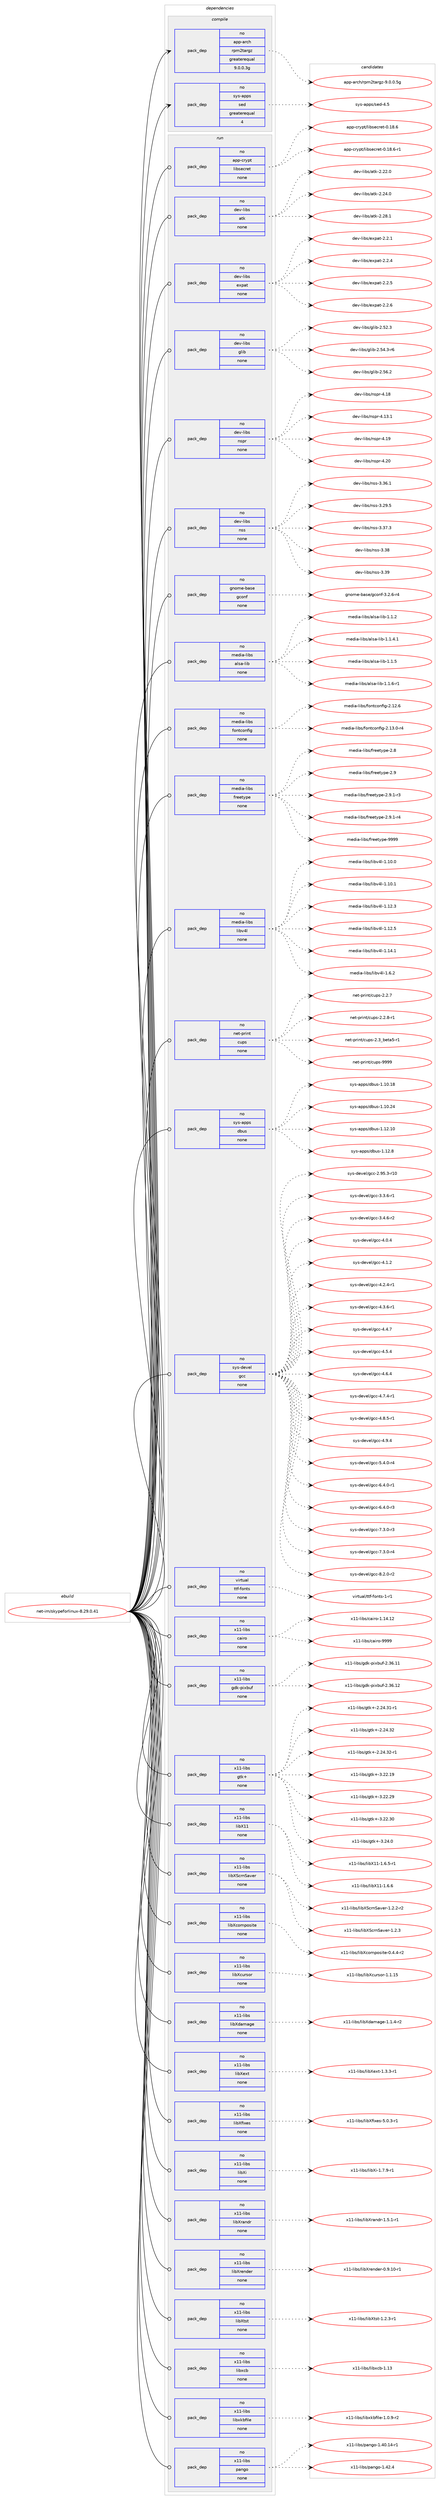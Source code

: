 digraph prolog {

# *************
# Graph options
# *************

newrank=true;
concentrate=true;
compound=true;
graph [rankdir=LR,fontname=Helvetica,fontsize=10,ranksep=1.5];#, ranksep=2.5, nodesep=0.2];
edge  [arrowhead=vee];
node  [fontname=Helvetica,fontsize=10];

# **********
# The ebuild
# **********

subgraph cluster_leftcol {
color=gray;
rank=same;
label=<<i>ebuild</i>>;
id [label="net-im/skypeforlinux-8.29.0.41", color=red, width=4, href="../net-im/skypeforlinux-8.29.0.41.svg"];
}

# ****************
# The dependencies
# ****************

subgraph cluster_midcol {
color=gray;
label=<<i>dependencies</i>>;
subgraph cluster_compile {
fillcolor="#eeeeee";
style=filled;
label=<<i>compile</i>>;
subgraph pack7294 {
dependency11015 [label=<<TABLE BORDER="0" CELLBORDER="1" CELLSPACING="0" CELLPADDING="4" WIDTH="220"><TR><TD ROWSPAN="6" CELLPADDING="30">pack_dep</TD></TR><TR><TD WIDTH="110">no</TD></TR><TR><TD>app-arch</TD></TR><TR><TD>rpm2targz</TD></TR><TR><TD>greaterequal</TD></TR><TR><TD>9.0.0.3g</TD></TR></TABLE>>, shape=none, color=blue];
}
id:e -> dependency11015:w [weight=20,style="solid",arrowhead="vee"];
subgraph pack7295 {
dependency11016 [label=<<TABLE BORDER="0" CELLBORDER="1" CELLSPACING="0" CELLPADDING="4" WIDTH="220"><TR><TD ROWSPAN="6" CELLPADDING="30">pack_dep</TD></TR><TR><TD WIDTH="110">no</TD></TR><TR><TD>sys-apps</TD></TR><TR><TD>sed</TD></TR><TR><TD>greaterequal</TD></TR><TR><TD>4</TD></TR></TABLE>>, shape=none, color=blue];
}
id:e -> dependency11016:w [weight=20,style="solid",arrowhead="vee"];
}
subgraph cluster_compileandrun {
fillcolor="#eeeeee";
style=filled;
label=<<i>compile and run</i>>;
}
subgraph cluster_run {
fillcolor="#eeeeee";
style=filled;
label=<<i>run</i>>;
subgraph pack7296 {
dependency11017 [label=<<TABLE BORDER="0" CELLBORDER="1" CELLSPACING="0" CELLPADDING="4" WIDTH="220"><TR><TD ROWSPAN="6" CELLPADDING="30">pack_dep</TD></TR><TR><TD WIDTH="110">no</TD></TR><TR><TD>app-crypt</TD></TR><TR><TD>libsecret</TD></TR><TR><TD>none</TD></TR><TR><TD></TD></TR></TABLE>>, shape=none, color=blue];
}
id:e -> dependency11017:w [weight=20,style="solid",arrowhead="odot"];
subgraph pack7297 {
dependency11018 [label=<<TABLE BORDER="0" CELLBORDER="1" CELLSPACING="0" CELLPADDING="4" WIDTH="220"><TR><TD ROWSPAN="6" CELLPADDING="30">pack_dep</TD></TR><TR><TD WIDTH="110">no</TD></TR><TR><TD>dev-libs</TD></TR><TR><TD>atk</TD></TR><TR><TD>none</TD></TR><TR><TD></TD></TR></TABLE>>, shape=none, color=blue];
}
id:e -> dependency11018:w [weight=20,style="solid",arrowhead="odot"];
subgraph pack7298 {
dependency11019 [label=<<TABLE BORDER="0" CELLBORDER="1" CELLSPACING="0" CELLPADDING="4" WIDTH="220"><TR><TD ROWSPAN="6" CELLPADDING="30">pack_dep</TD></TR><TR><TD WIDTH="110">no</TD></TR><TR><TD>dev-libs</TD></TR><TR><TD>expat</TD></TR><TR><TD>none</TD></TR><TR><TD></TD></TR></TABLE>>, shape=none, color=blue];
}
id:e -> dependency11019:w [weight=20,style="solid",arrowhead="odot"];
subgraph pack7299 {
dependency11020 [label=<<TABLE BORDER="0" CELLBORDER="1" CELLSPACING="0" CELLPADDING="4" WIDTH="220"><TR><TD ROWSPAN="6" CELLPADDING="30">pack_dep</TD></TR><TR><TD WIDTH="110">no</TD></TR><TR><TD>dev-libs</TD></TR><TR><TD>glib</TD></TR><TR><TD>none</TD></TR><TR><TD></TD></TR></TABLE>>, shape=none, color=blue];
}
id:e -> dependency11020:w [weight=20,style="solid",arrowhead="odot"];
subgraph pack7300 {
dependency11021 [label=<<TABLE BORDER="0" CELLBORDER="1" CELLSPACING="0" CELLPADDING="4" WIDTH="220"><TR><TD ROWSPAN="6" CELLPADDING="30">pack_dep</TD></TR><TR><TD WIDTH="110">no</TD></TR><TR><TD>dev-libs</TD></TR><TR><TD>nspr</TD></TR><TR><TD>none</TD></TR><TR><TD></TD></TR></TABLE>>, shape=none, color=blue];
}
id:e -> dependency11021:w [weight=20,style="solid",arrowhead="odot"];
subgraph pack7301 {
dependency11022 [label=<<TABLE BORDER="0" CELLBORDER="1" CELLSPACING="0" CELLPADDING="4" WIDTH="220"><TR><TD ROWSPAN="6" CELLPADDING="30">pack_dep</TD></TR><TR><TD WIDTH="110">no</TD></TR><TR><TD>dev-libs</TD></TR><TR><TD>nss</TD></TR><TR><TD>none</TD></TR><TR><TD></TD></TR></TABLE>>, shape=none, color=blue];
}
id:e -> dependency11022:w [weight=20,style="solid",arrowhead="odot"];
subgraph pack7302 {
dependency11023 [label=<<TABLE BORDER="0" CELLBORDER="1" CELLSPACING="0" CELLPADDING="4" WIDTH="220"><TR><TD ROWSPAN="6" CELLPADDING="30">pack_dep</TD></TR><TR><TD WIDTH="110">no</TD></TR><TR><TD>gnome-base</TD></TR><TR><TD>gconf</TD></TR><TR><TD>none</TD></TR><TR><TD></TD></TR></TABLE>>, shape=none, color=blue];
}
id:e -> dependency11023:w [weight=20,style="solid",arrowhead="odot"];
subgraph pack7303 {
dependency11024 [label=<<TABLE BORDER="0" CELLBORDER="1" CELLSPACING="0" CELLPADDING="4" WIDTH="220"><TR><TD ROWSPAN="6" CELLPADDING="30">pack_dep</TD></TR><TR><TD WIDTH="110">no</TD></TR><TR><TD>media-libs</TD></TR><TR><TD>alsa-lib</TD></TR><TR><TD>none</TD></TR><TR><TD></TD></TR></TABLE>>, shape=none, color=blue];
}
id:e -> dependency11024:w [weight=20,style="solid",arrowhead="odot"];
subgraph pack7304 {
dependency11025 [label=<<TABLE BORDER="0" CELLBORDER="1" CELLSPACING="0" CELLPADDING="4" WIDTH="220"><TR><TD ROWSPAN="6" CELLPADDING="30">pack_dep</TD></TR><TR><TD WIDTH="110">no</TD></TR><TR><TD>media-libs</TD></TR><TR><TD>fontconfig</TD></TR><TR><TD>none</TD></TR><TR><TD></TD></TR></TABLE>>, shape=none, color=blue];
}
id:e -> dependency11025:w [weight=20,style="solid",arrowhead="odot"];
subgraph pack7305 {
dependency11026 [label=<<TABLE BORDER="0" CELLBORDER="1" CELLSPACING="0" CELLPADDING="4" WIDTH="220"><TR><TD ROWSPAN="6" CELLPADDING="30">pack_dep</TD></TR><TR><TD WIDTH="110">no</TD></TR><TR><TD>media-libs</TD></TR><TR><TD>freetype</TD></TR><TR><TD>none</TD></TR><TR><TD></TD></TR></TABLE>>, shape=none, color=blue];
}
id:e -> dependency11026:w [weight=20,style="solid",arrowhead="odot"];
subgraph pack7306 {
dependency11027 [label=<<TABLE BORDER="0" CELLBORDER="1" CELLSPACING="0" CELLPADDING="4" WIDTH="220"><TR><TD ROWSPAN="6" CELLPADDING="30">pack_dep</TD></TR><TR><TD WIDTH="110">no</TD></TR><TR><TD>media-libs</TD></TR><TR><TD>libv4l</TD></TR><TR><TD>none</TD></TR><TR><TD></TD></TR></TABLE>>, shape=none, color=blue];
}
id:e -> dependency11027:w [weight=20,style="solid",arrowhead="odot"];
subgraph pack7307 {
dependency11028 [label=<<TABLE BORDER="0" CELLBORDER="1" CELLSPACING="0" CELLPADDING="4" WIDTH="220"><TR><TD ROWSPAN="6" CELLPADDING="30">pack_dep</TD></TR><TR><TD WIDTH="110">no</TD></TR><TR><TD>net-print</TD></TR><TR><TD>cups</TD></TR><TR><TD>none</TD></TR><TR><TD></TD></TR></TABLE>>, shape=none, color=blue];
}
id:e -> dependency11028:w [weight=20,style="solid",arrowhead="odot"];
subgraph pack7308 {
dependency11029 [label=<<TABLE BORDER="0" CELLBORDER="1" CELLSPACING="0" CELLPADDING="4" WIDTH="220"><TR><TD ROWSPAN="6" CELLPADDING="30">pack_dep</TD></TR><TR><TD WIDTH="110">no</TD></TR><TR><TD>sys-apps</TD></TR><TR><TD>dbus</TD></TR><TR><TD>none</TD></TR><TR><TD></TD></TR></TABLE>>, shape=none, color=blue];
}
id:e -> dependency11029:w [weight=20,style="solid",arrowhead="odot"];
subgraph pack7309 {
dependency11030 [label=<<TABLE BORDER="0" CELLBORDER="1" CELLSPACING="0" CELLPADDING="4" WIDTH="220"><TR><TD ROWSPAN="6" CELLPADDING="30">pack_dep</TD></TR><TR><TD WIDTH="110">no</TD></TR><TR><TD>sys-devel</TD></TR><TR><TD>gcc</TD></TR><TR><TD>none</TD></TR><TR><TD></TD></TR></TABLE>>, shape=none, color=blue];
}
id:e -> dependency11030:w [weight=20,style="solid",arrowhead="odot"];
subgraph pack7310 {
dependency11031 [label=<<TABLE BORDER="0" CELLBORDER="1" CELLSPACING="0" CELLPADDING="4" WIDTH="220"><TR><TD ROWSPAN="6" CELLPADDING="30">pack_dep</TD></TR><TR><TD WIDTH="110">no</TD></TR><TR><TD>virtual</TD></TR><TR><TD>ttf-fonts</TD></TR><TR><TD>none</TD></TR><TR><TD></TD></TR></TABLE>>, shape=none, color=blue];
}
id:e -> dependency11031:w [weight=20,style="solid",arrowhead="odot"];
subgraph pack7311 {
dependency11032 [label=<<TABLE BORDER="0" CELLBORDER="1" CELLSPACING="0" CELLPADDING="4" WIDTH="220"><TR><TD ROWSPAN="6" CELLPADDING="30">pack_dep</TD></TR><TR><TD WIDTH="110">no</TD></TR><TR><TD>x11-libs</TD></TR><TR><TD>cairo</TD></TR><TR><TD>none</TD></TR><TR><TD></TD></TR></TABLE>>, shape=none, color=blue];
}
id:e -> dependency11032:w [weight=20,style="solid",arrowhead="odot"];
subgraph pack7312 {
dependency11033 [label=<<TABLE BORDER="0" CELLBORDER="1" CELLSPACING="0" CELLPADDING="4" WIDTH="220"><TR><TD ROWSPAN="6" CELLPADDING="30">pack_dep</TD></TR><TR><TD WIDTH="110">no</TD></TR><TR><TD>x11-libs</TD></TR><TR><TD>gdk-pixbuf</TD></TR><TR><TD>none</TD></TR><TR><TD></TD></TR></TABLE>>, shape=none, color=blue];
}
id:e -> dependency11033:w [weight=20,style="solid",arrowhead="odot"];
subgraph pack7313 {
dependency11034 [label=<<TABLE BORDER="0" CELLBORDER="1" CELLSPACING="0" CELLPADDING="4" WIDTH="220"><TR><TD ROWSPAN="6" CELLPADDING="30">pack_dep</TD></TR><TR><TD WIDTH="110">no</TD></TR><TR><TD>x11-libs</TD></TR><TR><TD>gtk+</TD></TR><TR><TD>none</TD></TR><TR><TD></TD></TR></TABLE>>, shape=none, color=blue];
}
id:e -> dependency11034:w [weight=20,style="solid",arrowhead="odot"];
subgraph pack7314 {
dependency11035 [label=<<TABLE BORDER="0" CELLBORDER="1" CELLSPACING="0" CELLPADDING="4" WIDTH="220"><TR><TD ROWSPAN="6" CELLPADDING="30">pack_dep</TD></TR><TR><TD WIDTH="110">no</TD></TR><TR><TD>x11-libs</TD></TR><TR><TD>libX11</TD></TR><TR><TD>none</TD></TR><TR><TD></TD></TR></TABLE>>, shape=none, color=blue];
}
id:e -> dependency11035:w [weight=20,style="solid",arrowhead="odot"];
subgraph pack7315 {
dependency11036 [label=<<TABLE BORDER="0" CELLBORDER="1" CELLSPACING="0" CELLPADDING="4" WIDTH="220"><TR><TD ROWSPAN="6" CELLPADDING="30">pack_dep</TD></TR><TR><TD WIDTH="110">no</TD></TR><TR><TD>x11-libs</TD></TR><TR><TD>libXScrnSaver</TD></TR><TR><TD>none</TD></TR><TR><TD></TD></TR></TABLE>>, shape=none, color=blue];
}
id:e -> dependency11036:w [weight=20,style="solid",arrowhead="odot"];
subgraph pack7316 {
dependency11037 [label=<<TABLE BORDER="0" CELLBORDER="1" CELLSPACING="0" CELLPADDING="4" WIDTH="220"><TR><TD ROWSPAN="6" CELLPADDING="30">pack_dep</TD></TR><TR><TD WIDTH="110">no</TD></TR><TR><TD>x11-libs</TD></TR><TR><TD>libXcomposite</TD></TR><TR><TD>none</TD></TR><TR><TD></TD></TR></TABLE>>, shape=none, color=blue];
}
id:e -> dependency11037:w [weight=20,style="solid",arrowhead="odot"];
subgraph pack7317 {
dependency11038 [label=<<TABLE BORDER="0" CELLBORDER="1" CELLSPACING="0" CELLPADDING="4" WIDTH="220"><TR><TD ROWSPAN="6" CELLPADDING="30">pack_dep</TD></TR><TR><TD WIDTH="110">no</TD></TR><TR><TD>x11-libs</TD></TR><TR><TD>libXcursor</TD></TR><TR><TD>none</TD></TR><TR><TD></TD></TR></TABLE>>, shape=none, color=blue];
}
id:e -> dependency11038:w [weight=20,style="solid",arrowhead="odot"];
subgraph pack7318 {
dependency11039 [label=<<TABLE BORDER="0" CELLBORDER="1" CELLSPACING="0" CELLPADDING="4" WIDTH="220"><TR><TD ROWSPAN="6" CELLPADDING="30">pack_dep</TD></TR><TR><TD WIDTH="110">no</TD></TR><TR><TD>x11-libs</TD></TR><TR><TD>libXdamage</TD></TR><TR><TD>none</TD></TR><TR><TD></TD></TR></TABLE>>, shape=none, color=blue];
}
id:e -> dependency11039:w [weight=20,style="solid",arrowhead="odot"];
subgraph pack7319 {
dependency11040 [label=<<TABLE BORDER="0" CELLBORDER="1" CELLSPACING="0" CELLPADDING="4" WIDTH="220"><TR><TD ROWSPAN="6" CELLPADDING="30">pack_dep</TD></TR><TR><TD WIDTH="110">no</TD></TR><TR><TD>x11-libs</TD></TR><TR><TD>libXext</TD></TR><TR><TD>none</TD></TR><TR><TD></TD></TR></TABLE>>, shape=none, color=blue];
}
id:e -> dependency11040:w [weight=20,style="solid",arrowhead="odot"];
subgraph pack7320 {
dependency11041 [label=<<TABLE BORDER="0" CELLBORDER="1" CELLSPACING="0" CELLPADDING="4" WIDTH="220"><TR><TD ROWSPAN="6" CELLPADDING="30">pack_dep</TD></TR><TR><TD WIDTH="110">no</TD></TR><TR><TD>x11-libs</TD></TR><TR><TD>libXfixes</TD></TR><TR><TD>none</TD></TR><TR><TD></TD></TR></TABLE>>, shape=none, color=blue];
}
id:e -> dependency11041:w [weight=20,style="solid",arrowhead="odot"];
subgraph pack7321 {
dependency11042 [label=<<TABLE BORDER="0" CELLBORDER="1" CELLSPACING="0" CELLPADDING="4" WIDTH="220"><TR><TD ROWSPAN="6" CELLPADDING="30">pack_dep</TD></TR><TR><TD WIDTH="110">no</TD></TR><TR><TD>x11-libs</TD></TR><TR><TD>libXi</TD></TR><TR><TD>none</TD></TR><TR><TD></TD></TR></TABLE>>, shape=none, color=blue];
}
id:e -> dependency11042:w [weight=20,style="solid",arrowhead="odot"];
subgraph pack7322 {
dependency11043 [label=<<TABLE BORDER="0" CELLBORDER="1" CELLSPACING="0" CELLPADDING="4" WIDTH="220"><TR><TD ROWSPAN="6" CELLPADDING="30">pack_dep</TD></TR><TR><TD WIDTH="110">no</TD></TR><TR><TD>x11-libs</TD></TR><TR><TD>libXrandr</TD></TR><TR><TD>none</TD></TR><TR><TD></TD></TR></TABLE>>, shape=none, color=blue];
}
id:e -> dependency11043:w [weight=20,style="solid",arrowhead="odot"];
subgraph pack7323 {
dependency11044 [label=<<TABLE BORDER="0" CELLBORDER="1" CELLSPACING="0" CELLPADDING="4" WIDTH="220"><TR><TD ROWSPAN="6" CELLPADDING="30">pack_dep</TD></TR><TR><TD WIDTH="110">no</TD></TR><TR><TD>x11-libs</TD></TR><TR><TD>libXrender</TD></TR><TR><TD>none</TD></TR><TR><TD></TD></TR></TABLE>>, shape=none, color=blue];
}
id:e -> dependency11044:w [weight=20,style="solid",arrowhead="odot"];
subgraph pack7324 {
dependency11045 [label=<<TABLE BORDER="0" CELLBORDER="1" CELLSPACING="0" CELLPADDING="4" WIDTH="220"><TR><TD ROWSPAN="6" CELLPADDING="30">pack_dep</TD></TR><TR><TD WIDTH="110">no</TD></TR><TR><TD>x11-libs</TD></TR><TR><TD>libXtst</TD></TR><TR><TD>none</TD></TR><TR><TD></TD></TR></TABLE>>, shape=none, color=blue];
}
id:e -> dependency11045:w [weight=20,style="solid",arrowhead="odot"];
subgraph pack7325 {
dependency11046 [label=<<TABLE BORDER="0" CELLBORDER="1" CELLSPACING="0" CELLPADDING="4" WIDTH="220"><TR><TD ROWSPAN="6" CELLPADDING="30">pack_dep</TD></TR><TR><TD WIDTH="110">no</TD></TR><TR><TD>x11-libs</TD></TR><TR><TD>libxcb</TD></TR><TR><TD>none</TD></TR><TR><TD></TD></TR></TABLE>>, shape=none, color=blue];
}
id:e -> dependency11046:w [weight=20,style="solid",arrowhead="odot"];
subgraph pack7326 {
dependency11047 [label=<<TABLE BORDER="0" CELLBORDER="1" CELLSPACING="0" CELLPADDING="4" WIDTH="220"><TR><TD ROWSPAN="6" CELLPADDING="30">pack_dep</TD></TR><TR><TD WIDTH="110">no</TD></TR><TR><TD>x11-libs</TD></TR><TR><TD>libxkbfile</TD></TR><TR><TD>none</TD></TR><TR><TD></TD></TR></TABLE>>, shape=none, color=blue];
}
id:e -> dependency11047:w [weight=20,style="solid",arrowhead="odot"];
subgraph pack7327 {
dependency11048 [label=<<TABLE BORDER="0" CELLBORDER="1" CELLSPACING="0" CELLPADDING="4" WIDTH="220"><TR><TD ROWSPAN="6" CELLPADDING="30">pack_dep</TD></TR><TR><TD WIDTH="110">no</TD></TR><TR><TD>x11-libs</TD></TR><TR><TD>pango</TD></TR><TR><TD>none</TD></TR><TR><TD></TD></TR></TABLE>>, shape=none, color=blue];
}
id:e -> dependency11048:w [weight=20,style="solid",arrowhead="odot"];
}
}

# **************
# The candidates
# **************

subgraph cluster_choices {
rank=same;
color=gray;
label=<<i>candidates</i>>;

subgraph choice7294 {
color=black;
nodesep=1;
choice971121124597114991044711411210950116971141031224557464846484653103 [label="app-arch/rpm2targz-9.0.0.5g", color=red, width=4,href="../app-arch/rpm2targz-9.0.0.5g.svg"];
dependency11015:e -> choice971121124597114991044711411210950116971141031224557464846484653103:w [style=dotted,weight="100"];
}
subgraph choice7295 {
color=black;
nodesep=1;
choice11512111545971121121154711510110045524653 [label="sys-apps/sed-4.5", color=red, width=4,href="../sys-apps/sed-4.5.svg"];
dependency11016:e -> choice11512111545971121121154711510110045524653:w [style=dotted,weight="100"];
}
subgraph choice7296 {
color=black;
nodesep=1;
choice97112112459911412111211647108105981151019911410111645484649564654 [label="app-crypt/libsecret-0.18.6", color=red, width=4,href="../app-crypt/libsecret-0.18.6.svg"];
choice971121124599114121112116471081059811510199114101116454846495646544511449 [label="app-crypt/libsecret-0.18.6-r1", color=red, width=4,href="../app-crypt/libsecret-0.18.6-r1.svg"];
dependency11017:e -> choice97112112459911412111211647108105981151019911410111645484649564654:w [style=dotted,weight="100"];
dependency11017:e -> choice971121124599114121112116471081059811510199114101116454846495646544511449:w [style=dotted,weight="100"];
}
subgraph choice7297 {
color=black;
nodesep=1;
choice1001011184510810598115479711610745504650504648 [label="dev-libs/atk-2.22.0", color=red, width=4,href="../dev-libs/atk-2.22.0.svg"];
choice1001011184510810598115479711610745504650524648 [label="dev-libs/atk-2.24.0", color=red, width=4,href="../dev-libs/atk-2.24.0.svg"];
choice1001011184510810598115479711610745504650564649 [label="dev-libs/atk-2.28.1", color=red, width=4,href="../dev-libs/atk-2.28.1.svg"];
dependency11018:e -> choice1001011184510810598115479711610745504650504648:w [style=dotted,weight="100"];
dependency11018:e -> choice1001011184510810598115479711610745504650524648:w [style=dotted,weight="100"];
dependency11018:e -> choice1001011184510810598115479711610745504650564649:w [style=dotted,weight="100"];
}
subgraph choice7298 {
color=black;
nodesep=1;
choice10010111845108105981154710112011297116455046504649 [label="dev-libs/expat-2.2.1", color=red, width=4,href="../dev-libs/expat-2.2.1.svg"];
choice10010111845108105981154710112011297116455046504652 [label="dev-libs/expat-2.2.4", color=red, width=4,href="../dev-libs/expat-2.2.4.svg"];
choice10010111845108105981154710112011297116455046504653 [label="dev-libs/expat-2.2.5", color=red, width=4,href="../dev-libs/expat-2.2.5.svg"];
choice10010111845108105981154710112011297116455046504654 [label="dev-libs/expat-2.2.6", color=red, width=4,href="../dev-libs/expat-2.2.6.svg"];
dependency11019:e -> choice10010111845108105981154710112011297116455046504649:w [style=dotted,weight="100"];
dependency11019:e -> choice10010111845108105981154710112011297116455046504652:w [style=dotted,weight="100"];
dependency11019:e -> choice10010111845108105981154710112011297116455046504653:w [style=dotted,weight="100"];
dependency11019:e -> choice10010111845108105981154710112011297116455046504654:w [style=dotted,weight="100"];
}
subgraph choice7299 {
color=black;
nodesep=1;
choice1001011184510810598115471031081059845504653504651 [label="dev-libs/glib-2.52.3", color=red, width=4,href="../dev-libs/glib-2.52.3.svg"];
choice10010111845108105981154710310810598455046535246514511454 [label="dev-libs/glib-2.54.3-r6", color=red, width=4,href="../dev-libs/glib-2.54.3-r6.svg"];
choice1001011184510810598115471031081059845504653544650 [label="dev-libs/glib-2.56.2", color=red, width=4,href="../dev-libs/glib-2.56.2.svg"];
dependency11020:e -> choice1001011184510810598115471031081059845504653504651:w [style=dotted,weight="100"];
dependency11020:e -> choice10010111845108105981154710310810598455046535246514511454:w [style=dotted,weight="100"];
dependency11020:e -> choice1001011184510810598115471031081059845504653544650:w [style=dotted,weight="100"];
}
subgraph choice7300 {
color=black;
nodesep=1;
choice1001011184510810598115471101151121144552464956 [label="dev-libs/nspr-4.18", color=red, width=4,href="../dev-libs/nspr-4.18.svg"];
choice10010111845108105981154711011511211445524649514649 [label="dev-libs/nspr-4.13.1", color=red, width=4,href="../dev-libs/nspr-4.13.1.svg"];
choice1001011184510810598115471101151121144552464957 [label="dev-libs/nspr-4.19", color=red, width=4,href="../dev-libs/nspr-4.19.svg"];
choice1001011184510810598115471101151121144552465048 [label="dev-libs/nspr-4.20", color=red, width=4,href="../dev-libs/nspr-4.20.svg"];
dependency11021:e -> choice1001011184510810598115471101151121144552464956:w [style=dotted,weight="100"];
dependency11021:e -> choice10010111845108105981154711011511211445524649514649:w [style=dotted,weight="100"];
dependency11021:e -> choice1001011184510810598115471101151121144552464957:w [style=dotted,weight="100"];
dependency11021:e -> choice1001011184510810598115471101151121144552465048:w [style=dotted,weight="100"];
}
subgraph choice7301 {
color=black;
nodesep=1;
choice10010111845108105981154711011511545514651544649 [label="dev-libs/nss-3.36.1", color=red, width=4,href="../dev-libs/nss-3.36.1.svg"];
choice10010111845108105981154711011511545514650574653 [label="dev-libs/nss-3.29.5", color=red, width=4,href="../dev-libs/nss-3.29.5.svg"];
choice10010111845108105981154711011511545514651554651 [label="dev-libs/nss-3.37.3", color=red, width=4,href="../dev-libs/nss-3.37.3.svg"];
choice1001011184510810598115471101151154551465156 [label="dev-libs/nss-3.38", color=red, width=4,href="../dev-libs/nss-3.38.svg"];
choice1001011184510810598115471101151154551465157 [label="dev-libs/nss-3.39", color=red, width=4,href="../dev-libs/nss-3.39.svg"];
dependency11022:e -> choice10010111845108105981154711011511545514651544649:w [style=dotted,weight="100"];
dependency11022:e -> choice10010111845108105981154711011511545514650574653:w [style=dotted,weight="100"];
dependency11022:e -> choice10010111845108105981154711011511545514651554651:w [style=dotted,weight="100"];
dependency11022:e -> choice1001011184510810598115471101151154551465156:w [style=dotted,weight="100"];
dependency11022:e -> choice1001011184510810598115471101151154551465157:w [style=dotted,weight="100"];
}
subgraph choice7302 {
color=black;
nodesep=1;
choice10311011110910145989711510147103991111101024551465046544511452 [label="gnome-base/gconf-3.2.6-r4", color=red, width=4,href="../gnome-base/gconf-3.2.6-r4.svg"];
dependency11023:e -> choice10311011110910145989711510147103991111101024551465046544511452:w [style=dotted,weight="100"];
}
subgraph choice7303 {
color=black;
nodesep=1;
choice1091011001059745108105981154797108115974510810598454946494650 [label="media-libs/alsa-lib-1.1.2", color=red, width=4,href="../media-libs/alsa-lib-1.1.2.svg"];
choice10910110010597451081059811547971081159745108105984549464946524649 [label="media-libs/alsa-lib-1.1.4.1", color=red, width=4,href="../media-libs/alsa-lib-1.1.4.1.svg"];
choice1091011001059745108105981154797108115974510810598454946494653 [label="media-libs/alsa-lib-1.1.5", color=red, width=4,href="../media-libs/alsa-lib-1.1.5.svg"];
choice10910110010597451081059811547971081159745108105984549464946544511449 [label="media-libs/alsa-lib-1.1.6-r1", color=red, width=4,href="../media-libs/alsa-lib-1.1.6-r1.svg"];
dependency11024:e -> choice1091011001059745108105981154797108115974510810598454946494650:w [style=dotted,weight="100"];
dependency11024:e -> choice10910110010597451081059811547971081159745108105984549464946524649:w [style=dotted,weight="100"];
dependency11024:e -> choice1091011001059745108105981154797108115974510810598454946494653:w [style=dotted,weight="100"];
dependency11024:e -> choice10910110010597451081059811547971081159745108105984549464946544511449:w [style=dotted,weight="100"];
}
subgraph choice7304 {
color=black;
nodesep=1;
choice109101100105974510810598115471021111101169911111010210510345504649504654 [label="media-libs/fontconfig-2.12.6", color=red, width=4,href="../media-libs/fontconfig-2.12.6.svg"];
choice1091011001059745108105981154710211111011699111110102105103455046495146484511452 [label="media-libs/fontconfig-2.13.0-r4", color=red, width=4,href="../media-libs/fontconfig-2.13.0-r4.svg"];
dependency11025:e -> choice109101100105974510810598115471021111101169911111010210510345504649504654:w [style=dotted,weight="100"];
dependency11025:e -> choice1091011001059745108105981154710211111011699111110102105103455046495146484511452:w [style=dotted,weight="100"];
}
subgraph choice7305 {
color=black;
nodesep=1;
choice1091011001059745108105981154710211410110111612111210145504656 [label="media-libs/freetype-2.8", color=red, width=4,href="../media-libs/freetype-2.8.svg"];
choice1091011001059745108105981154710211410110111612111210145504657 [label="media-libs/freetype-2.9", color=red, width=4,href="../media-libs/freetype-2.9.svg"];
choice109101100105974510810598115471021141011011161211121014550465746494511451 [label="media-libs/freetype-2.9.1-r3", color=red, width=4,href="../media-libs/freetype-2.9.1-r3.svg"];
choice109101100105974510810598115471021141011011161211121014550465746494511452 [label="media-libs/freetype-2.9.1-r4", color=red, width=4,href="../media-libs/freetype-2.9.1-r4.svg"];
choice109101100105974510810598115471021141011011161211121014557575757 [label="media-libs/freetype-9999", color=red, width=4,href="../media-libs/freetype-9999.svg"];
dependency11026:e -> choice1091011001059745108105981154710211410110111612111210145504656:w [style=dotted,weight="100"];
dependency11026:e -> choice1091011001059745108105981154710211410110111612111210145504657:w [style=dotted,weight="100"];
dependency11026:e -> choice109101100105974510810598115471021141011011161211121014550465746494511451:w [style=dotted,weight="100"];
dependency11026:e -> choice109101100105974510810598115471021141011011161211121014550465746494511452:w [style=dotted,weight="100"];
dependency11026:e -> choice109101100105974510810598115471021141011011161211121014557575757:w [style=dotted,weight="100"];
}
subgraph choice7306 {
color=black;
nodesep=1;
choice10910110010597451081059811547108105981185210845494649484648 [label="media-libs/libv4l-1.10.0", color=red, width=4,href="../media-libs/libv4l-1.10.0.svg"];
choice10910110010597451081059811547108105981185210845494649484649 [label="media-libs/libv4l-1.10.1", color=red, width=4,href="../media-libs/libv4l-1.10.1.svg"];
choice10910110010597451081059811547108105981185210845494649504651 [label="media-libs/libv4l-1.12.3", color=red, width=4,href="../media-libs/libv4l-1.12.3.svg"];
choice10910110010597451081059811547108105981185210845494649504653 [label="media-libs/libv4l-1.12.5", color=red, width=4,href="../media-libs/libv4l-1.12.5.svg"];
choice10910110010597451081059811547108105981185210845494649524649 [label="media-libs/libv4l-1.14.1", color=red, width=4,href="../media-libs/libv4l-1.14.1.svg"];
choice109101100105974510810598115471081059811852108454946544650 [label="media-libs/libv4l-1.6.2", color=red, width=4,href="../media-libs/libv4l-1.6.2.svg"];
dependency11027:e -> choice10910110010597451081059811547108105981185210845494649484648:w [style=dotted,weight="100"];
dependency11027:e -> choice10910110010597451081059811547108105981185210845494649484649:w [style=dotted,weight="100"];
dependency11027:e -> choice10910110010597451081059811547108105981185210845494649504651:w [style=dotted,weight="100"];
dependency11027:e -> choice10910110010597451081059811547108105981185210845494649504653:w [style=dotted,weight="100"];
dependency11027:e -> choice10910110010597451081059811547108105981185210845494649524649:w [style=dotted,weight="100"];
dependency11027:e -> choice109101100105974510810598115471081059811852108454946544650:w [style=dotted,weight="100"];
}
subgraph choice7307 {
color=black;
nodesep=1;
choice110101116451121141051101164799117112115455046504655 [label="net-print/cups-2.2.7", color=red, width=4,href="../net-print/cups-2.2.7.svg"];
choice1101011164511211410511011647991171121154550465046564511449 [label="net-print/cups-2.2.8-r1", color=red, width=4,href="../net-print/cups-2.2.8-r1.svg"];
choice11010111645112114105110116479911711211545504651959810111697534511449 [label="net-print/cups-2.3_beta5-r1", color=red, width=4,href="../net-print/cups-2.3_beta5-r1.svg"];
choice1101011164511211410511011647991171121154557575757 [label="net-print/cups-9999", color=red, width=4,href="../net-print/cups-9999.svg"];
dependency11028:e -> choice110101116451121141051101164799117112115455046504655:w [style=dotted,weight="100"];
dependency11028:e -> choice1101011164511211410511011647991171121154550465046564511449:w [style=dotted,weight="100"];
dependency11028:e -> choice11010111645112114105110116479911711211545504651959810111697534511449:w [style=dotted,weight="100"];
dependency11028:e -> choice1101011164511211410511011647991171121154557575757:w [style=dotted,weight="100"];
}
subgraph choice7308 {
color=black;
nodesep=1;
choice115121115459711211211547100981171154549464948464956 [label="sys-apps/dbus-1.10.18", color=red, width=4,href="../sys-apps/dbus-1.10.18.svg"];
choice115121115459711211211547100981171154549464948465052 [label="sys-apps/dbus-1.10.24", color=red, width=4,href="../sys-apps/dbus-1.10.24.svg"];
choice115121115459711211211547100981171154549464950464948 [label="sys-apps/dbus-1.12.10", color=red, width=4,href="../sys-apps/dbus-1.12.10.svg"];
choice1151211154597112112115471009811711545494649504656 [label="sys-apps/dbus-1.12.8", color=red, width=4,href="../sys-apps/dbus-1.12.8.svg"];
dependency11029:e -> choice115121115459711211211547100981171154549464948464956:w [style=dotted,weight="100"];
dependency11029:e -> choice115121115459711211211547100981171154549464948465052:w [style=dotted,weight="100"];
dependency11029:e -> choice115121115459711211211547100981171154549464950464948:w [style=dotted,weight="100"];
dependency11029:e -> choice1151211154597112112115471009811711545494649504656:w [style=dotted,weight="100"];
}
subgraph choice7309 {
color=black;
nodesep=1;
choice1151211154510010111810110847103999945504657534651451144948 [label="sys-devel/gcc-2.95.3-r10", color=red, width=4,href="../sys-devel/gcc-2.95.3-r10.svg"];
choice115121115451001011181011084710399994551465146544511449 [label="sys-devel/gcc-3.3.6-r1", color=red, width=4,href="../sys-devel/gcc-3.3.6-r1.svg"];
choice115121115451001011181011084710399994551465246544511450 [label="sys-devel/gcc-3.4.6-r2", color=red, width=4,href="../sys-devel/gcc-3.4.6-r2.svg"];
choice11512111545100101118101108471039999455246484652 [label="sys-devel/gcc-4.0.4", color=red, width=4,href="../sys-devel/gcc-4.0.4.svg"];
choice11512111545100101118101108471039999455246494650 [label="sys-devel/gcc-4.1.2", color=red, width=4,href="../sys-devel/gcc-4.1.2.svg"];
choice115121115451001011181011084710399994552465046524511449 [label="sys-devel/gcc-4.2.4-r1", color=red, width=4,href="../sys-devel/gcc-4.2.4-r1.svg"];
choice115121115451001011181011084710399994552465146544511449 [label="sys-devel/gcc-4.3.6-r1", color=red, width=4,href="../sys-devel/gcc-4.3.6-r1.svg"];
choice11512111545100101118101108471039999455246524655 [label="sys-devel/gcc-4.4.7", color=red, width=4,href="../sys-devel/gcc-4.4.7.svg"];
choice11512111545100101118101108471039999455246534652 [label="sys-devel/gcc-4.5.4", color=red, width=4,href="../sys-devel/gcc-4.5.4.svg"];
choice11512111545100101118101108471039999455246544652 [label="sys-devel/gcc-4.6.4", color=red, width=4,href="../sys-devel/gcc-4.6.4.svg"];
choice115121115451001011181011084710399994552465546524511449 [label="sys-devel/gcc-4.7.4-r1", color=red, width=4,href="../sys-devel/gcc-4.7.4-r1.svg"];
choice115121115451001011181011084710399994552465646534511449 [label="sys-devel/gcc-4.8.5-r1", color=red, width=4,href="../sys-devel/gcc-4.8.5-r1.svg"];
choice11512111545100101118101108471039999455246574652 [label="sys-devel/gcc-4.9.4", color=red, width=4,href="../sys-devel/gcc-4.9.4.svg"];
choice115121115451001011181011084710399994553465246484511452 [label="sys-devel/gcc-5.4.0-r4", color=red, width=4,href="../sys-devel/gcc-5.4.0-r4.svg"];
choice115121115451001011181011084710399994554465246484511449 [label="sys-devel/gcc-6.4.0-r1", color=red, width=4,href="../sys-devel/gcc-6.4.0-r1.svg"];
choice115121115451001011181011084710399994554465246484511451 [label="sys-devel/gcc-6.4.0-r3", color=red, width=4,href="../sys-devel/gcc-6.4.0-r3.svg"];
choice115121115451001011181011084710399994555465146484511451 [label="sys-devel/gcc-7.3.0-r3", color=red, width=4,href="../sys-devel/gcc-7.3.0-r3.svg"];
choice115121115451001011181011084710399994555465146484511452 [label="sys-devel/gcc-7.3.0-r4", color=red, width=4,href="../sys-devel/gcc-7.3.0-r4.svg"];
choice115121115451001011181011084710399994556465046484511450 [label="sys-devel/gcc-8.2.0-r2", color=red, width=4,href="../sys-devel/gcc-8.2.0-r2.svg"];
dependency11030:e -> choice1151211154510010111810110847103999945504657534651451144948:w [style=dotted,weight="100"];
dependency11030:e -> choice115121115451001011181011084710399994551465146544511449:w [style=dotted,weight="100"];
dependency11030:e -> choice115121115451001011181011084710399994551465246544511450:w [style=dotted,weight="100"];
dependency11030:e -> choice11512111545100101118101108471039999455246484652:w [style=dotted,weight="100"];
dependency11030:e -> choice11512111545100101118101108471039999455246494650:w [style=dotted,weight="100"];
dependency11030:e -> choice115121115451001011181011084710399994552465046524511449:w [style=dotted,weight="100"];
dependency11030:e -> choice115121115451001011181011084710399994552465146544511449:w [style=dotted,weight="100"];
dependency11030:e -> choice11512111545100101118101108471039999455246524655:w [style=dotted,weight="100"];
dependency11030:e -> choice11512111545100101118101108471039999455246534652:w [style=dotted,weight="100"];
dependency11030:e -> choice11512111545100101118101108471039999455246544652:w [style=dotted,weight="100"];
dependency11030:e -> choice115121115451001011181011084710399994552465546524511449:w [style=dotted,weight="100"];
dependency11030:e -> choice115121115451001011181011084710399994552465646534511449:w [style=dotted,weight="100"];
dependency11030:e -> choice11512111545100101118101108471039999455246574652:w [style=dotted,weight="100"];
dependency11030:e -> choice115121115451001011181011084710399994553465246484511452:w [style=dotted,weight="100"];
dependency11030:e -> choice115121115451001011181011084710399994554465246484511449:w [style=dotted,weight="100"];
dependency11030:e -> choice115121115451001011181011084710399994554465246484511451:w [style=dotted,weight="100"];
dependency11030:e -> choice115121115451001011181011084710399994555465146484511451:w [style=dotted,weight="100"];
dependency11030:e -> choice115121115451001011181011084710399994555465146484511452:w [style=dotted,weight="100"];
dependency11030:e -> choice115121115451001011181011084710399994556465046484511450:w [style=dotted,weight="100"];
}
subgraph choice7310 {
color=black;
nodesep=1;
choice11810511411611797108471161161024510211111011611545494511449 [label="virtual/ttf-fonts-1-r1", color=red, width=4,href="../virtual/ttf-fonts-1-r1.svg"];
dependency11031:e -> choice11810511411611797108471161161024510211111011611545494511449:w [style=dotted,weight="100"];
}
subgraph choice7311 {
color=black;
nodesep=1;
choice120494945108105981154799971051141114549464952464950 [label="x11-libs/cairo-1.14.12", color=red, width=4,href="../x11-libs/cairo-1.14.12.svg"];
choice120494945108105981154799971051141114557575757 [label="x11-libs/cairo-9999", color=red, width=4,href="../x11-libs/cairo-9999.svg"];
dependency11032:e -> choice120494945108105981154799971051141114549464952464950:w [style=dotted,weight="100"];
dependency11032:e -> choice120494945108105981154799971051141114557575757:w [style=dotted,weight="100"];
}
subgraph choice7312 {
color=black;
nodesep=1;
choice120494945108105981154710310010745112105120981171024550465154464949 [label="x11-libs/gdk-pixbuf-2.36.11", color=red, width=4,href="../x11-libs/gdk-pixbuf-2.36.11.svg"];
choice120494945108105981154710310010745112105120981171024550465154464950 [label="x11-libs/gdk-pixbuf-2.36.12", color=red, width=4,href="../x11-libs/gdk-pixbuf-2.36.12.svg"];
dependency11033:e -> choice120494945108105981154710310010745112105120981171024550465154464949:w [style=dotted,weight="100"];
dependency11033:e -> choice120494945108105981154710310010745112105120981171024550465154464950:w [style=dotted,weight="100"];
}
subgraph choice7313 {
color=black;
nodesep=1;
choice12049494510810598115471031161074345504650524651494511449 [label="x11-libs/gtk+-2.24.31-r1", color=red, width=4,href="../x11-libs/gtk+-2.24.31-r1.svg"];
choice1204949451081059811547103116107434550465052465150 [label="x11-libs/gtk+-2.24.32", color=red, width=4,href="../x11-libs/gtk+-2.24.32.svg"];
choice12049494510810598115471031161074345504650524651504511449 [label="x11-libs/gtk+-2.24.32-r1", color=red, width=4,href="../x11-libs/gtk+-2.24.32-r1.svg"];
choice1204949451081059811547103116107434551465050464957 [label="x11-libs/gtk+-3.22.19", color=red, width=4,href="../x11-libs/gtk+-3.22.19.svg"];
choice1204949451081059811547103116107434551465050465057 [label="x11-libs/gtk+-3.22.29", color=red, width=4,href="../x11-libs/gtk+-3.22.29.svg"];
choice1204949451081059811547103116107434551465050465148 [label="x11-libs/gtk+-3.22.30", color=red, width=4,href="../x11-libs/gtk+-3.22.30.svg"];
choice12049494510810598115471031161074345514650524648 [label="x11-libs/gtk+-3.24.0", color=red, width=4,href="../x11-libs/gtk+-3.24.0.svg"];
dependency11034:e -> choice12049494510810598115471031161074345504650524651494511449:w [style=dotted,weight="100"];
dependency11034:e -> choice1204949451081059811547103116107434550465052465150:w [style=dotted,weight="100"];
dependency11034:e -> choice12049494510810598115471031161074345504650524651504511449:w [style=dotted,weight="100"];
dependency11034:e -> choice1204949451081059811547103116107434551465050464957:w [style=dotted,weight="100"];
dependency11034:e -> choice1204949451081059811547103116107434551465050465057:w [style=dotted,weight="100"];
dependency11034:e -> choice1204949451081059811547103116107434551465050465148:w [style=dotted,weight="100"];
dependency11034:e -> choice12049494510810598115471031161074345514650524648:w [style=dotted,weight="100"];
}
subgraph choice7314 {
color=black;
nodesep=1;
choice1204949451081059811547108105988849494549465446534511449 [label="x11-libs/libX11-1.6.5-r1", color=red, width=4,href="../x11-libs/libX11-1.6.5-r1.svg"];
choice120494945108105981154710810598884949454946544654 [label="x11-libs/libX11-1.6.6", color=red, width=4,href="../x11-libs/libX11-1.6.6.svg"];
dependency11035:e -> choice1204949451081059811547108105988849494549465446534511449:w [style=dotted,weight="100"];
dependency11035:e -> choice120494945108105981154710810598884949454946544654:w [style=dotted,weight="100"];
}
subgraph choice7315 {
color=black;
nodesep=1;
choice12049494510810598115471081059888839911411083971181011144549465046504511450 [label="x11-libs/libXScrnSaver-1.2.2-r2", color=red, width=4,href="../x11-libs/libXScrnSaver-1.2.2-r2.svg"];
choice1204949451081059811547108105988883991141108397118101114454946504651 [label="x11-libs/libXScrnSaver-1.2.3", color=red, width=4,href="../x11-libs/libXScrnSaver-1.2.3.svg"];
dependency11036:e -> choice12049494510810598115471081059888839911411083971181011144549465046504511450:w [style=dotted,weight="100"];
dependency11036:e -> choice1204949451081059811547108105988883991141108397118101114454946504651:w [style=dotted,weight="100"];
}
subgraph choice7316 {
color=black;
nodesep=1;
choice12049494510810598115471081059888991111091121111151051161014548465246524511450 [label="x11-libs/libXcomposite-0.4.4-r2", color=red, width=4,href="../x11-libs/libXcomposite-0.4.4-r2.svg"];
dependency11037:e -> choice12049494510810598115471081059888991111091121111151051161014548465246524511450:w [style=dotted,weight="100"];
}
subgraph choice7317 {
color=black;
nodesep=1;
choice120494945108105981154710810598889911711411511111445494649464953 [label="x11-libs/libXcursor-1.1.15", color=red, width=4,href="../x11-libs/libXcursor-1.1.15.svg"];
dependency11038:e -> choice120494945108105981154710810598889911711411511111445494649464953:w [style=dotted,weight="100"];
}
subgraph choice7318 {
color=black;
nodesep=1;
choice1204949451081059811547108105988810097109971031014549464946524511450 [label="x11-libs/libXdamage-1.1.4-r2", color=red, width=4,href="../x11-libs/libXdamage-1.1.4-r2.svg"];
dependency11039:e -> choice1204949451081059811547108105988810097109971031014549464946524511450:w [style=dotted,weight="100"];
}
subgraph choice7319 {
color=black;
nodesep=1;
choice120494945108105981154710810598881011201164549465146514511449 [label="x11-libs/libXext-1.3.3-r1", color=red, width=4,href="../x11-libs/libXext-1.3.3-r1.svg"];
dependency11040:e -> choice120494945108105981154710810598881011201164549465146514511449:w [style=dotted,weight="100"];
}
subgraph choice7320 {
color=black;
nodesep=1;
choice120494945108105981154710810598881021051201011154553464846514511449 [label="x11-libs/libXfixes-5.0.3-r1", color=red, width=4,href="../x11-libs/libXfixes-5.0.3-r1.svg"];
dependency11041:e -> choice120494945108105981154710810598881021051201011154553464846514511449:w [style=dotted,weight="100"];
}
subgraph choice7321 {
color=black;
nodesep=1;
choice120494945108105981154710810598881054549465546574511449 [label="x11-libs/libXi-1.7.9-r1", color=red, width=4,href="../x11-libs/libXi-1.7.9-r1.svg"];
dependency11042:e -> choice120494945108105981154710810598881054549465546574511449:w [style=dotted,weight="100"];
}
subgraph choice7322 {
color=black;
nodesep=1;
choice12049494510810598115471081059888114971101001144549465346494511449 [label="x11-libs/libXrandr-1.5.1-r1", color=red, width=4,href="../x11-libs/libXrandr-1.5.1-r1.svg"];
dependency11043:e -> choice12049494510810598115471081059888114971101001144549465346494511449:w [style=dotted,weight="100"];
}
subgraph choice7323 {
color=black;
nodesep=1;
choice12049494510810598115471081059888114101110100101114454846574649484511449 [label="x11-libs/libXrender-0.9.10-r1", color=red, width=4,href="../x11-libs/libXrender-0.9.10-r1.svg"];
dependency11044:e -> choice12049494510810598115471081059888114101110100101114454846574649484511449:w [style=dotted,weight="100"];
}
subgraph choice7324 {
color=black;
nodesep=1;
choice120494945108105981154710810598881161151164549465046514511449 [label="x11-libs/libXtst-1.2.3-r1", color=red, width=4,href="../x11-libs/libXtst-1.2.3-r1.svg"];
dependency11045:e -> choice120494945108105981154710810598881161151164549465046514511449:w [style=dotted,weight="100"];
}
subgraph choice7325 {
color=black;
nodesep=1;
choice12049494510810598115471081059812099984549464951 [label="x11-libs/libxcb-1.13", color=red, width=4,href="../x11-libs/libxcb-1.13.svg"];
dependency11046:e -> choice12049494510810598115471081059812099984549464951:w [style=dotted,weight="100"];
}
subgraph choice7326 {
color=black;
nodesep=1;
choice120494945108105981154710810598120107981021051081014549464846574511450 [label="x11-libs/libxkbfile-1.0.9-r2", color=red, width=4,href="../x11-libs/libxkbfile-1.0.9-r2.svg"];
dependency11047:e -> choice120494945108105981154710810598120107981021051081014549464846574511450:w [style=dotted,weight="100"];
}
subgraph choice7327 {
color=black;
nodesep=1;
choice12049494510810598115471129711010311145494652484649524511449 [label="x11-libs/pango-1.40.14-r1", color=red, width=4,href="../x11-libs/pango-1.40.14-r1.svg"];
choice12049494510810598115471129711010311145494652504652 [label="x11-libs/pango-1.42.4", color=red, width=4,href="../x11-libs/pango-1.42.4.svg"];
dependency11048:e -> choice12049494510810598115471129711010311145494652484649524511449:w [style=dotted,weight="100"];
dependency11048:e -> choice12049494510810598115471129711010311145494652504652:w [style=dotted,weight="100"];
}
}

}
